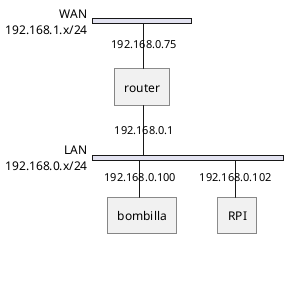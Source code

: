 @startuml
nwdiag {
  network WAN {
      address = "192.168.1.x/24"
      router [address = "192.168.0.75"];
  }
  network LAN {
      address = "192.168.0.x/24"

      bombilla [address = "192.168.0.100"];
      RPI [address = "192.168.0.102"];
      router [address = "192.168.0.1"]
  }
}
@enduml